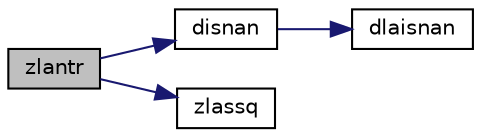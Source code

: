digraph "zlantr"
{
 // LATEX_PDF_SIZE
  edge [fontname="Helvetica",fontsize="10",labelfontname="Helvetica",labelfontsize="10"];
  node [fontname="Helvetica",fontsize="10",shape=record];
  rankdir="LR";
  Node1 [label="zlantr",height=0.2,width=0.4,color="black", fillcolor="grey75", style="filled", fontcolor="black",tooltip="ZLANTR returns the value of the 1-norm, or the Frobenius norm, or the infinity norm,..."];
  Node1 -> Node2 [color="midnightblue",fontsize="10",style="solid",fontname="Helvetica"];
  Node2 [label="disnan",height=0.2,width=0.4,color="black", fillcolor="white", style="filled",URL="$disnan_8f.html#a230d4e1886896853b11e44e541b2c6a3",tooltip="DISNAN tests input for NaN."];
  Node2 -> Node3 [color="midnightblue",fontsize="10",style="solid",fontname="Helvetica"];
  Node3 [label="dlaisnan",height=0.2,width=0.4,color="black", fillcolor="white", style="filled",URL="$dlaisnan_8f.html#a341ec834c6fc14a17fead550ff486022",tooltip="DLAISNAN tests input for NaN by comparing two arguments for inequality."];
  Node1 -> Node4 [color="midnightblue",fontsize="10",style="solid",fontname="Helvetica"];
  Node4 [label="zlassq",height=0.2,width=0.4,color="black", fillcolor="white", style="filled",URL="$zlassq_8f90.html#a254e1782d1c2f96e9e3164578481f9ce",tooltip="ZLASSQ updates a sum of squares represented in scaled form."];
}
